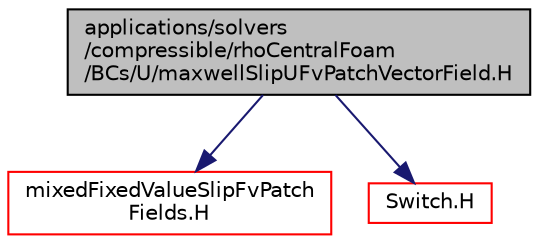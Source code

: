 digraph "applications/solvers/compressible/rhoCentralFoam/BCs/U/maxwellSlipUFvPatchVectorField.H"
{
  bgcolor="transparent";
  edge [fontname="Helvetica",fontsize="10",labelfontname="Helvetica",labelfontsize="10"];
  node [fontname="Helvetica",fontsize="10",shape=record];
  Node0 [label="applications/solvers\l/compressible/rhoCentralFoam\l/BCs/U/maxwellSlipUFvPatchVectorField.H",height=0.2,width=0.4,color="black", fillcolor="grey75", style="filled", fontcolor="black"];
  Node0 -> Node1 [color="midnightblue",fontsize="10",style="solid",fontname="Helvetica"];
  Node1 [label="mixedFixedValueSlipFvPatch\lFields.H",height=0.2,width=0.4,color="red",URL="$a20309.html"];
  Node0 -> Node207 [color="midnightblue",fontsize="10",style="solid",fontname="Helvetica"];
  Node207 [label="Switch.H",height=0.2,width=0.4,color="red",URL="$a12926.html"];
}
